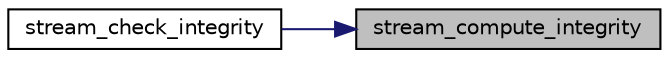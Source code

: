 digraph "stream_compute_integrity"
{
 // LATEX_PDF_SIZE
  edge [fontname="Helvetica",fontsize="10",labelfontname="Helvetica",labelfontsize="10"];
  node [fontname="Helvetica",fontsize="10",shape=record];
  rankdir="RL";
  Node1 [label="stream_compute_integrity",height=0.2,width=0.4,color="black", fillcolor="grey75", style="filled", fontcolor="black",tooltip=" "];
  Node1 -> Node2 [dir="back",color="midnightblue",fontsize="10",style="solid",fontname="Helvetica"];
  Node2 [label="stream_check_integrity",height=0.2,width=0.4,color="black", fillcolor="white", style="filled",URL="$osa__stream__eia_8c.html#a018165d2480f085f5f3fb9227ff9455e",tooltip=" "];
}
